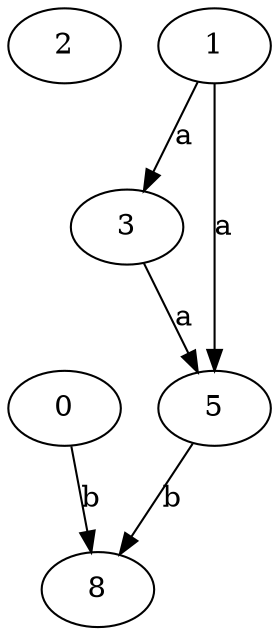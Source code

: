 strict digraph  {
2;
3;
0;
1;
5;
8;
3 -> 5  [label=a];
0 -> 8  [label=b];
1 -> 3  [label=a];
1 -> 5  [label=a];
5 -> 8  [label=b];
}
